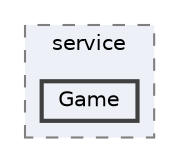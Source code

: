 digraph "src/main/java/com/master1/planningpoker/service/Game"
{
 // LATEX_PDF_SIZE
  bgcolor="transparent";
  edge [fontname=Helvetica,fontsize=10,labelfontname=Helvetica,labelfontsize=10];
  node [fontname=Helvetica,fontsize=10,shape=box,height=0.2,width=0.4];
  compound=true
  subgraph clusterdir_89a7d3c43fd094a57c658eccbd2a1ca3 {
    graph [ bgcolor="#edf0f7", pencolor="grey50", label="service", fontname=Helvetica,fontsize=10 style="filled,dashed", URL="dir_89a7d3c43fd094a57c658eccbd2a1ca3.html",tooltip=""]
  dir_9cccd5c427cc518b40992b125b485124 [label="Game", fillcolor="#edf0f7", color="grey25", style="filled,bold", URL="dir_9cccd5c427cc518b40992b125b485124.html",tooltip=""];
  }
}
